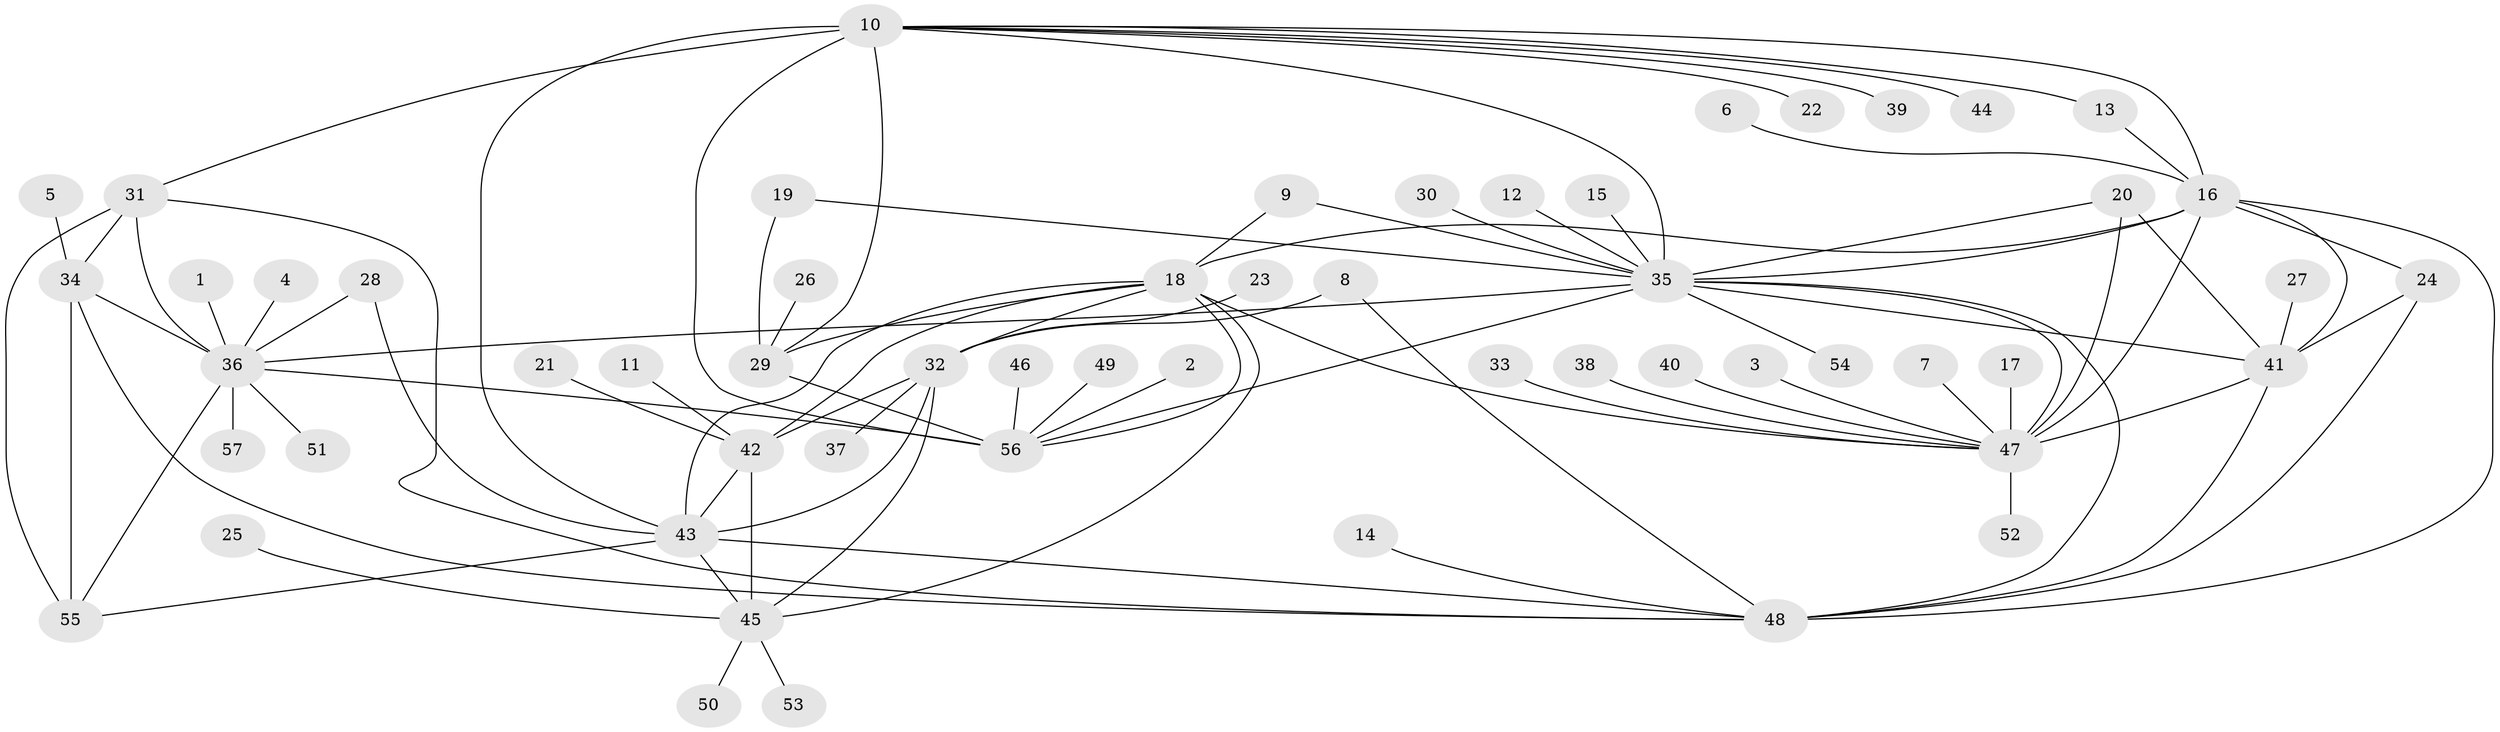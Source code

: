 // original degree distribution, {10: 0.02631578947368421, 9: 0.02631578947368421, 8: 0.043859649122807015, 7: 0.03508771929824561, 11: 0.017543859649122806, 5: 0.03508771929824561, 4: 0.008771929824561403, 12: 0.017543859649122806, 6: 0.017543859649122806, 1: 0.5, 2: 0.23684210526315788, 3: 0.03508771929824561}
// Generated by graph-tools (version 1.1) at 2025/26/03/09/25 03:26:37]
// undirected, 57 vertices, 92 edges
graph export_dot {
graph [start="1"]
  node [color=gray90,style=filled];
  1;
  2;
  3;
  4;
  5;
  6;
  7;
  8;
  9;
  10;
  11;
  12;
  13;
  14;
  15;
  16;
  17;
  18;
  19;
  20;
  21;
  22;
  23;
  24;
  25;
  26;
  27;
  28;
  29;
  30;
  31;
  32;
  33;
  34;
  35;
  36;
  37;
  38;
  39;
  40;
  41;
  42;
  43;
  44;
  45;
  46;
  47;
  48;
  49;
  50;
  51;
  52;
  53;
  54;
  55;
  56;
  57;
  1 -- 36 [weight=1.0];
  2 -- 56 [weight=1.0];
  3 -- 47 [weight=1.0];
  4 -- 36 [weight=1.0];
  5 -- 34 [weight=1.0];
  6 -- 16 [weight=1.0];
  7 -- 47 [weight=1.0];
  8 -- 32 [weight=1.0];
  8 -- 48 [weight=1.0];
  9 -- 18 [weight=1.0];
  9 -- 35 [weight=1.0];
  10 -- 13 [weight=1.0];
  10 -- 16 [weight=1.0];
  10 -- 22 [weight=1.0];
  10 -- 29 [weight=2.0];
  10 -- 31 [weight=1.0];
  10 -- 35 [weight=1.0];
  10 -- 39 [weight=1.0];
  10 -- 43 [weight=2.0];
  10 -- 44 [weight=1.0];
  10 -- 56 [weight=4.0];
  11 -- 42 [weight=1.0];
  12 -- 35 [weight=1.0];
  13 -- 16 [weight=1.0];
  14 -- 48 [weight=1.0];
  15 -- 35 [weight=1.0];
  16 -- 18 [weight=1.0];
  16 -- 24 [weight=2.0];
  16 -- 35 [weight=1.0];
  16 -- 41 [weight=1.0];
  16 -- 47 [weight=1.0];
  16 -- 48 [weight=1.0];
  17 -- 47 [weight=1.0];
  18 -- 29 [weight=1.0];
  18 -- 32 [weight=1.0];
  18 -- 42 [weight=1.0];
  18 -- 43 [weight=1.0];
  18 -- 45 [weight=1.0];
  18 -- 47 [weight=2.0];
  18 -- 56 [weight=1.0];
  19 -- 29 [weight=1.0];
  19 -- 35 [weight=1.0];
  20 -- 35 [weight=1.0];
  20 -- 41 [weight=1.0];
  20 -- 47 [weight=2.0];
  21 -- 42 [weight=1.0];
  23 -- 32 [weight=1.0];
  24 -- 41 [weight=2.0];
  24 -- 48 [weight=2.0];
  25 -- 45 [weight=1.0];
  26 -- 29 [weight=1.0];
  27 -- 41 [weight=1.0];
  28 -- 36 [weight=1.0];
  28 -- 43 [weight=1.0];
  29 -- 56 [weight=2.0];
  30 -- 35 [weight=1.0];
  31 -- 34 [weight=1.0];
  31 -- 36 [weight=1.0];
  31 -- 48 [weight=1.0];
  31 -- 55 [weight=2.0];
  32 -- 37 [weight=1.0];
  32 -- 42 [weight=1.0];
  32 -- 43 [weight=1.0];
  32 -- 45 [weight=1.0];
  33 -- 47 [weight=1.0];
  34 -- 36 [weight=1.0];
  34 -- 48 [weight=1.0];
  34 -- 55 [weight=2.0];
  35 -- 36 [weight=1.0];
  35 -- 41 [weight=1.0];
  35 -- 47 [weight=2.0];
  35 -- 48 [weight=1.0];
  35 -- 54 [weight=1.0];
  35 -- 56 [weight=1.0];
  36 -- 51 [weight=1.0];
  36 -- 55 [weight=2.0];
  36 -- 56 [weight=1.0];
  36 -- 57 [weight=1.0];
  38 -- 47 [weight=1.0];
  40 -- 47 [weight=1.0];
  41 -- 47 [weight=2.0];
  41 -- 48 [weight=1.0];
  42 -- 43 [weight=1.0];
  42 -- 45 [weight=1.0];
  43 -- 45 [weight=1.0];
  43 -- 48 [weight=1.0];
  43 -- 55 [weight=1.0];
  45 -- 50 [weight=1.0];
  45 -- 53 [weight=1.0];
  46 -- 56 [weight=1.0];
  47 -- 52 [weight=1.0];
  49 -- 56 [weight=1.0];
}
